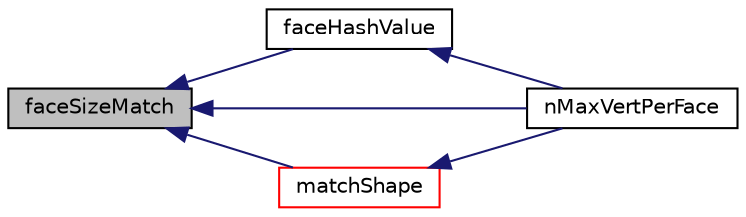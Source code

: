 digraph "faceSizeMatch"
{
  bgcolor="transparent";
  edge [fontname="Helvetica",fontsize="10",labelfontname="Helvetica",labelfontsize="10"];
  node [fontname="Helvetica",fontsize="10",shape=record];
  rankdir="LR";
  Node1 [label="faceSizeMatch",height=0.2,width=0.4,color="black", fillcolor="grey75", style="filled", fontcolor="black"];
  Node1 -> Node2 [dir="back",color="midnightblue",fontsize="10",style="solid",fontname="Helvetica"];
  Node2 [label="faceHashValue",height=0.2,width=0.4,color="black",URL="$a02651.html#a347b5eb22c11a4e3b5255a6f16a67aef",tooltip="Hash value of all face sizes of this shape. Can be used for. "];
  Node2 -> Node3 [dir="back",color="midnightblue",fontsize="10",style="solid",fontname="Helvetica"];
  Node3 [label="nMaxVertPerFace",height=0.2,width=0.4,color="black",URL="$a02651.html#a5290f6ae8f4e9762cd469ca1e33f7246"];
  Node1 -> Node4 [dir="back",color="midnightblue",fontsize="10",style="solid",fontname="Helvetica"];
  Node4 [label="matchShape",height=0.2,width=0.4,color="red",URL="$a02651.html#a1eba155714e7031777891b5d224b67fc",tooltip="Low level shape recognition. Return true if matches. "];
  Node4 -> Node3 [dir="back",color="midnightblue",fontsize="10",style="solid",fontname="Helvetica"];
  Node1 -> Node3 [dir="back",color="midnightblue",fontsize="10",style="solid",fontname="Helvetica"];
}
